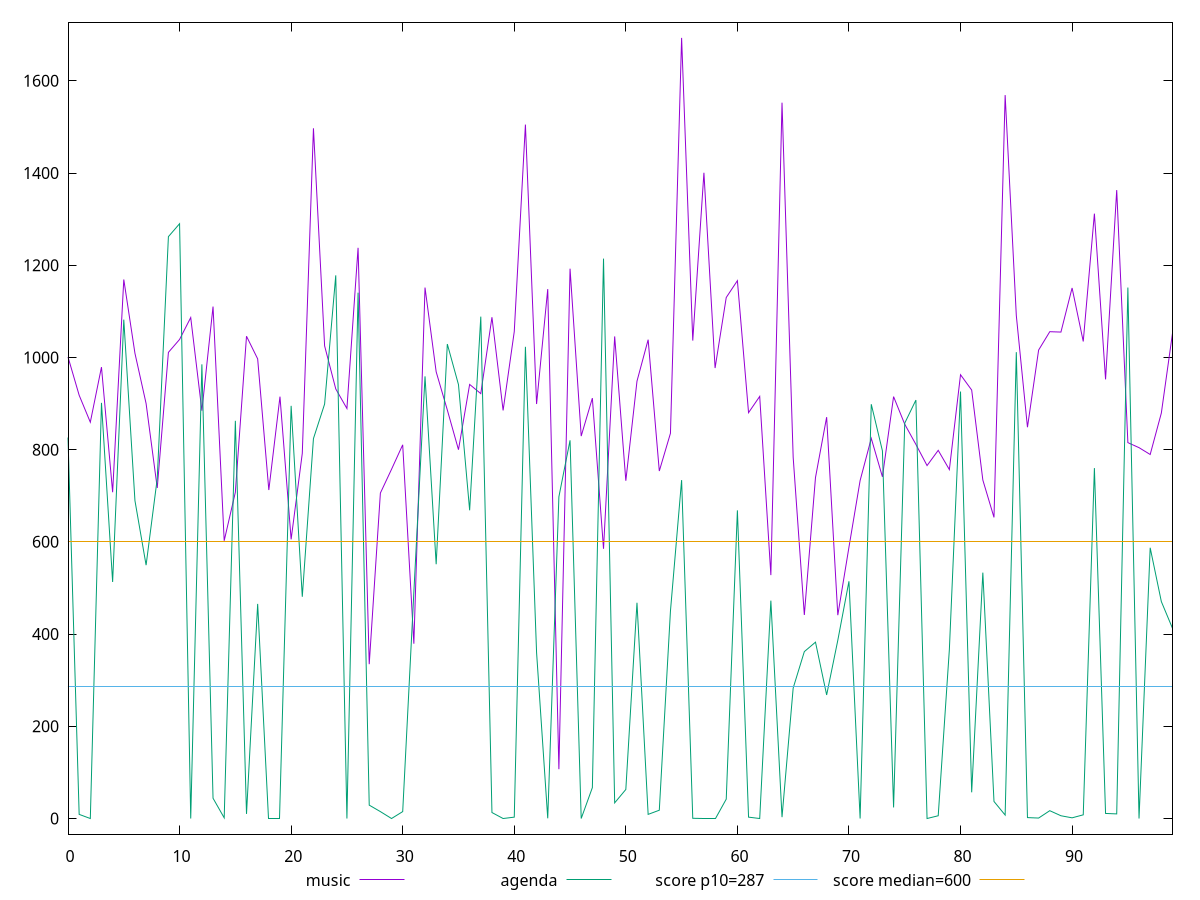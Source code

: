 reset

$music <<EOF
0 1001
1 918
2 859.5
3 979.0000000000009
4 707.668999999999
5 1169
6 1008.9999999999995
7 899.9740000000002
8 717
9 1011
10 1039
11 1086.5
12 884.5
13 1110.3485000000019
14 602.4435000000003
15 707.5784999999996
16 1046
17 996.884
18 712.4999999999991
19 915
20 605.5
21 792
22 1497
23 1025.1454999999996
24 931.7470000000021
25 889.2519999999988
26 1237.796000000003
27 334.70950000000084
28 705.8584999999994
29 757.5
30 810.5
31 379.10499999999956
32 1151.5
33 968.8375000000005
34 886
35 799.9604999999992
36 941.4715000000006
37 921.5
38 1087.1889999999992
39 885.0590000000011
40 1056.1020000000017
41 1505
42 898.9999999999995
43 1148.205500000001
44 107.00650000000007
45 1192.5004999999992
46 829.4245000000001
47 911.7445000000007
48 585.0000000000009
49 1045.5
50 732.5
51 948.4999999999991
52 1038.500000000001
53 753.6469999999981
54 835.5
55 1693
56 1036.500000000001
57 1400.5
58 976.9999999999991
59 1130
60 1166.5
61 880.1914999999999
62 915.5
63 527.8719999999994
64 1552.5
65 783.2499999999991
66 441.47999999999956
67 739.5
68 870.5
69 441.03900000000067
70 588.5
71 733
72 824.5
73 741.090000000001
74 915
75 855.1120000000001
76 811.3905000000009
77 765.5
78 798.5
79 756.708999999998
80 962.5
81 929.271999999999
82 734.1180000000013
83 653.0809999999992
84 1569
85 1090.999999999999
86 848.625
87 1016
88 1055.8345000000008
89 1055
90 1150.6934999999987
91 1034.6494999999986
92 1311.8965000000007
93 952.3629999999994
94 1363
95 815.1830000000009
96 804.3330000000005
97 789.4999999999991
98 879.3935000000001
99 1052.5
EOF

$agenda <<EOF
0 826.2684999999983
1 9
2 0
3 901.4999999999982
4 513
5 1082
6 689.5
7 549.4999999999999
8 737.5
9 1262
10 1290
11 0
12 985
13 44
14 1.5
15 862.5
16 10
17 465.5
18 0
19 0
20 895
21 481
22 824.0210000000006
23 898.8520000000017
24 1177.9815000000017
25 0
26 1140.5
27 29
28 14.999999999999886
29 0
30 15
31 490.6815000000006
32 959
33 551.5
34 1029
35 941.0000000000009
36 668.5
37 1088.522
38 12.999999999999886
39 0
40 3
41 1023.1050000000005
42 360.0000000000001
43 0.5
44 697.7205000000004
45 820.2445000000007
46 0
47 67
48 1214.299500000002
49 34
50 63
51 468
52 9
53 18
54 450
55 734
56 0.5
57 0
58 0
59 42
60 668.3455000000004
61 3
62 0
63 472.5
64 3
65 282.9999999999999
66 362
67 382.5
68 268
69 386.5
70 514.5
71 0
72 898.5
73 797.3629999999994
74 24
75 857.5
76 907.5
77 0
78 6.000000000000455
79 366.5720000000001
80 926
81 56.855500000000006
82 533.3240000000005
83 37
84 7.5
85 1011.5
86 2
87 0.9999999999998863
88 17
89 6
90 1.5
91 8
92 760.0334999999986
93 11
94 10
95 1151.5134999999998
96 0
97 587.186999999999
98 470.5
99 412.5
EOF

set key outside below
set xrange [0:99]
set yrange [-33.86:1726.86]
set trange [-33.86:1726.86]
set terminal svg size 640, 520 enhanced background rgb 'white'
set output "reports/report_00028_2021-02-24T12-49-42.674Z/total-blocking-time/comparison/line/0_vs_1.svg"

plot $music title "music" with line, \
     $agenda title "agenda" with line, \
     287 title "score p10=287", \
     600 title "score median=600"

reset
